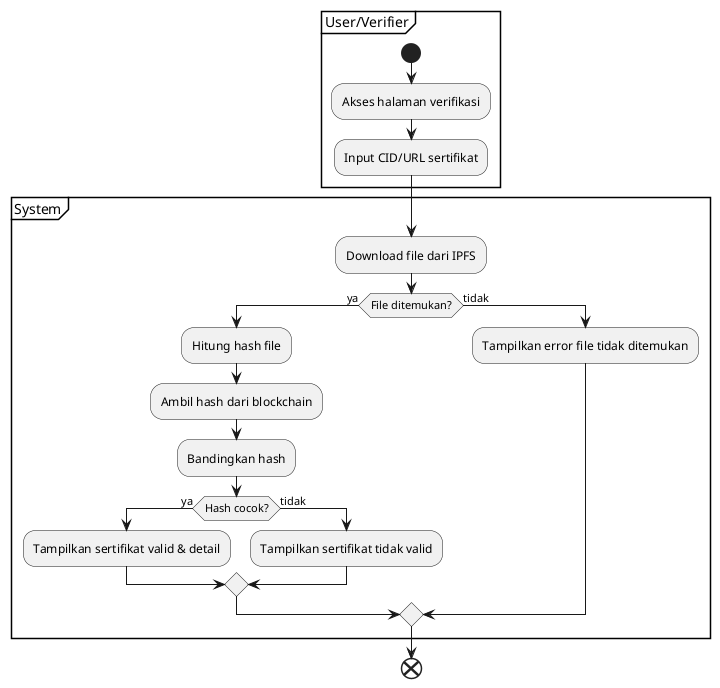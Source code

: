 @startuml
partition User/Verifier {
  start
  :Akses halaman verifikasi;
  :Input CID/URL sertifikat;
}
partition System {
  :Download file dari IPFS;
  if (File ditemukan?) then (ya)
    :Hitung hash file;
    :Ambil hash dari blockchain;
    :Bandingkan hash;
    if (Hash cocok?) then (ya)
      :Tampilkan sertifikat valid & detail;
    else (tidak)
      :Tampilkan sertifikat tidak valid;
    endif
  else (tidak)
    :Tampilkan error file tidak ditemukan;
  endif
}
end
@enduml 
